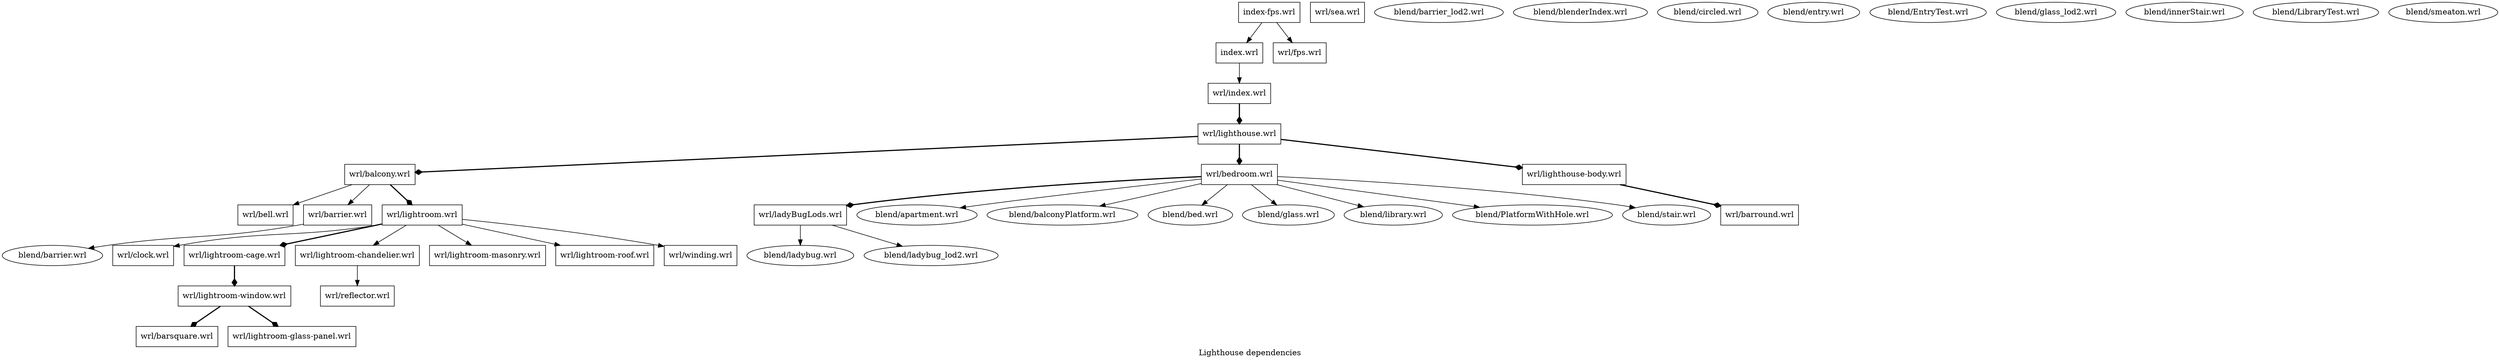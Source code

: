 // Based on:
// http://www.graphviz.org/content/traffic_lights

digraph wrldependencies {

// root, wrl
node [shape=box];
"index.wrl";
"index-fps.wrl";
"wrl/bell.wrl"
"wrl/index.wrl";
"wrl/balcony.wrl";
"wrl/barrier.wrl";
"wrl/barsquare.wrl";
"wrl/bedroom.wrl";
"wrl/clock.wrl";
"wrl/fps.wrl";
"wrl/ladyBugLods.wrl";
"wrl/lighthouse.wrl";
"wrl/lighthouse-body.wrl";
"wrl/lightroom.wrl";
"wrl/lightroom-cage.wrl";
"wrl/lightroom-glass-panel.wrl";
"wrl/lightroom-chandelier.wrl";
"wrl/lightroom-masonry.wrl";
"wrl/lightroom-roof.wrl";
"wrl/lightroom-window.wrl";
"wrl/reflector.wrl";
"wrl/sea.wrl";
"wrl/winding.wrl";
"wrl/barround.wrl";

// blend
node [shape=ellipse];
"blend/apartment.wrl";
"blend/balconyPlatform.wrl";
"blend/barrier.wrl";
"blend/barrier_lod2.wrl";
"blend/bed.wrl";
"blend/blenderIndex.wrl";
"blend/circled.wrl";
"blend/entry.wrl";
"blend/EntryTest.wrl";
"blend/glass.wrl";
"blend/glass_lod2.wrl";
"blend/innerStair.wrl";
"blend/ladybug.wrl";
"blend/ladybug_lod2.wrl";
"blend/library.wrl";
"blend/LibraryTest.wrl";
"blend/PlatformWithHole.wrl";
"blend/smeaton.wrl";
"blend/stair.wrl";

// Inline
edge [arrowhead=normal];
"index-fps.wrl" -> "wrl/fps.wrl";
"index-fps.wrl" -> "index.wrl";
"index.wrl" -> "wrl/index.wrl";
"wrl/balcony.wrl" -> "wrl/bell.wrl"
"wrl/balcony.wrl" -> "wrl/barrier.wrl"
"wrl/barrier.wrl" -> "blend/barrier.wrl"
"wrl/bedroom.wrl" -> "blend/bed.wrl";
"wrl/bedroom.wrl" -> "blend/stair.wrl";
"wrl/bedroom.wrl" -> "blend/library.wrl";
"wrl/bedroom.wrl" -> "blend/glass.wrl";
"wrl/bedroom.wrl" -> "blend/apartment.wrl";
"wrl/bedroom.wrl" -> "blend/balconyPlatform.wrl";
"wrl/bedroom.wrl" -> "blend/PlatformWithHole.wrl";
"wrl/ladyBugLods.wrl" -> "blend/ladybug.wrl";
"wrl/ladyBugLods.wrl" -> "blend/ladybug_lod2.wrl";
"wrl/lightroom.wrl" -> "wrl/lightroom-chandelier.wrl";
"wrl/lightroom.wrl" -> "wrl/lightroom-masonry.wrl";
"wrl/lightroom.wrl" -> "wrl/lightroom-roof.wrl";
"wrl/lightroom.wrl" -> "wrl/clock.wrl";
"wrl/lightroom.wrl" -> "wrl/winding.wrl";
"wrl/lightroom-chandelier.wrl" -> "wrl/reflector.wrl";

// Prototype
edge [arrowhead=diamond style=bold];
"wrl/index.wrl" -> "wrl/lighthouse.wrl";
"wrl/lighthouse.wrl" -> "wrl/lighthouse-body.wrl";
"wrl/lighthouse.wrl" -> "wrl/balcony.wrl";
"wrl/lighthouse.wrl" -> "wrl/bedroom.wrl";
"wrl/balcony.wrl" -> "wrl/lightroom.wrl";
"wrl/bedroom.wrl" -> "wrl/ladyBugLods.wrl";
"wrl/lightroom.wrl" -> "wrl/lightroom-cage.wrl";
"wrl/lightroom-cage.wrl" -> "wrl/lightroom-window.wrl";
"wrl/lightroom-window.wrl" -> "wrl/lightroom-glass-panel.wrl";
"wrl/lightroom-window.wrl" -> "wrl/barsquare.wrl";
"wrl/lighthouse-body.wrl" -> "wrl/barround.wrl";

overlap=false
label="Lighthouse dependencies"
}
